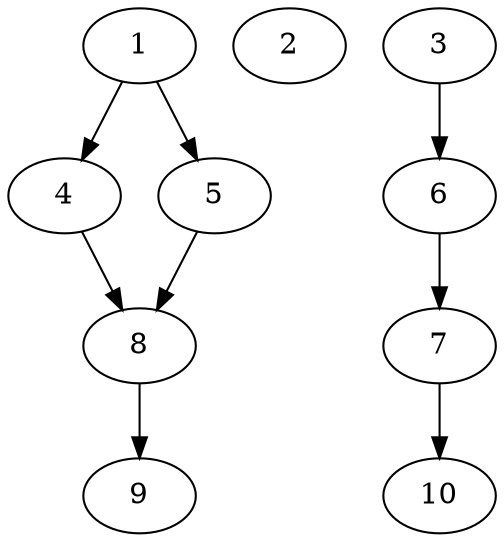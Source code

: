 // DAG automatically generated by daggen at Thu Oct  3 13:58:05 2019
// ./daggen --dot -n 10 --ccr 0.5 --fat 0.5 --regular 0.7 --density 0.5 --mindata 5242880 --maxdata 52428800 
digraph G {
  1 [size="59426816", alpha="0.01", expect_size="29713408"] 
  1 -> 4 [size ="29713408"]
  1 -> 5 [size ="29713408"]
  2 [size="23365632", alpha="0.04", expect_size="11682816"] 
  3 [size="62793728", alpha="0.07", expect_size="31396864"] 
  3 -> 6 [size ="31396864"]
  4 [size="31205376", alpha="0.13", expect_size="15602688"] 
  4 -> 8 [size ="15602688"]
  5 [size="28139520", alpha="0.09", expect_size="14069760"] 
  5 -> 8 [size ="14069760"]
  6 [size="47405056", alpha="0.04", expect_size="23702528"] 
  6 -> 7 [size ="23702528"]
  7 [size="39460864", alpha="0.07", expect_size="19730432"] 
  7 -> 10 [size ="19730432"]
  8 [size="67639296", alpha="0.12", expect_size="33819648"] 
  8 -> 9 [size ="33819648"]
  9 [size="93057024", alpha="0.09", expect_size="46528512"] 
  10 [size="60712960", alpha="0.16", expect_size="30356480"] 
}
